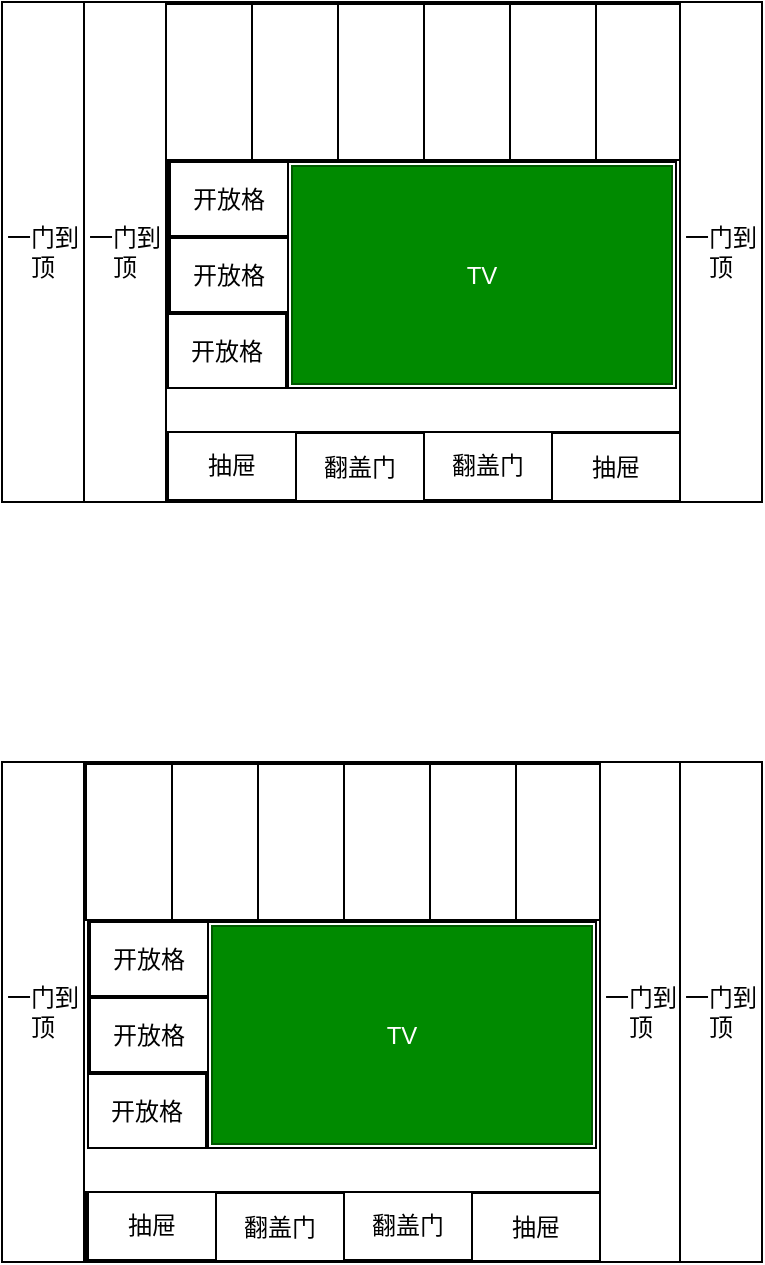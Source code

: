 <mxfile version="21.7.2" type="github">
  <diagram name="第 1 页" id="2iXPf0DopAWFekJr0fjR">
    <mxGraphModel dx="819" dy="451" grid="1" gridSize="10" guides="1" tooltips="1" connect="1" arrows="1" fold="1" page="1" pageScale="1" pageWidth="827" pageHeight="1169" math="0" shadow="0">
      <root>
        <mxCell id="0" />
        <mxCell id="1" parent="0" />
        <mxCell id="6LlItkntXIzhk4K0oTEi-4" value="" style="rounded=0;whiteSpace=wrap;html=1;" vertex="1" parent="1">
          <mxGeometry width="380" height="250" as="geometry" />
        </mxCell>
        <mxCell id="6LlItkntXIzhk4K0oTEi-5" value="" style="rounded=0;whiteSpace=wrap;html=1;" vertex="1" parent="1">
          <mxGeometry x="143" y="80" width="194" height="113" as="geometry" />
        </mxCell>
        <mxCell id="6LlItkntXIzhk4K0oTEi-1" value="TV" style="rounded=0;whiteSpace=wrap;html=1;fillColor=#008a00;fontColor=#ffffff;strokeColor=#005700;" vertex="1" parent="1">
          <mxGeometry x="145" y="82" width="190" height="109" as="geometry" />
        </mxCell>
        <mxCell id="6LlItkntXIzhk4K0oTEi-6" value="" style="rounded=0;whiteSpace=wrap;html=1;" vertex="1" parent="1">
          <mxGeometry x="83" y="80" width="60" height="113" as="geometry" />
        </mxCell>
        <mxCell id="6LlItkntXIzhk4K0oTEi-8" value="开放格" style="rounded=0;whiteSpace=wrap;html=1;" vertex="1" parent="1">
          <mxGeometry x="84" y="80" width="59" height="37" as="geometry" />
        </mxCell>
        <mxCell id="6LlItkntXIzhk4K0oTEi-9" value="开放格" style="rounded=0;whiteSpace=wrap;html=1;" vertex="1" parent="1">
          <mxGeometry x="84" y="118" width="59" height="37" as="geometry" />
        </mxCell>
        <mxCell id="6LlItkntXIzhk4K0oTEi-10" value="开放格" style="rounded=0;whiteSpace=wrap;html=1;" vertex="1" parent="1">
          <mxGeometry x="83" y="156" width="59" height="37" as="geometry" />
        </mxCell>
        <mxCell id="6LlItkntXIzhk4K0oTEi-11" value="一门到顶" style="rounded=0;whiteSpace=wrap;html=1;" vertex="1" parent="1">
          <mxGeometry width="41" height="250" as="geometry" />
        </mxCell>
        <mxCell id="6LlItkntXIzhk4K0oTEi-12" value="一门到顶" style="rounded=0;whiteSpace=wrap;html=1;" vertex="1" parent="1">
          <mxGeometry x="339" width="41" height="250" as="geometry" />
        </mxCell>
        <mxCell id="6LlItkntXIzhk4K0oTEi-13" value="一门到顶" style="rounded=0;whiteSpace=wrap;html=1;" vertex="1" parent="1">
          <mxGeometry x="41" width="41" height="250" as="geometry" />
        </mxCell>
        <mxCell id="6LlItkntXIzhk4K0oTEi-14" value="" style="rounded=0;whiteSpace=wrap;html=1;" vertex="1" parent="1">
          <mxGeometry x="82" y="215" width="257" height="35" as="geometry" />
        </mxCell>
        <mxCell id="6LlItkntXIzhk4K0oTEi-15" value="抽屉" style="rounded=0;whiteSpace=wrap;html=1;" vertex="1" parent="1">
          <mxGeometry x="83" y="215" width="64" height="34" as="geometry" />
        </mxCell>
        <mxCell id="6LlItkntXIzhk4K0oTEi-18" value="翻盖门" style="rounded=0;whiteSpace=wrap;html=1;" vertex="1" parent="1">
          <mxGeometry x="147" y="215.5" width="64" height="34" as="geometry" />
        </mxCell>
        <mxCell id="6LlItkntXIzhk4K0oTEi-19" value="翻盖门" style="rounded=0;whiteSpace=wrap;html=1;" vertex="1" parent="1">
          <mxGeometry x="211" y="215" width="64" height="34" as="geometry" />
        </mxCell>
        <mxCell id="6LlItkntXIzhk4K0oTEi-20" value="抽屉" style="rounded=0;whiteSpace=wrap;html=1;" vertex="1" parent="1">
          <mxGeometry x="275" y="215.5" width="64" height="34" as="geometry" />
        </mxCell>
        <mxCell id="6LlItkntXIzhk4K0oTEi-21" value="" style="rounded=0;whiteSpace=wrap;html=1;" vertex="1" parent="1">
          <mxGeometry x="82" y="1" width="43" height="78" as="geometry" />
        </mxCell>
        <mxCell id="6LlItkntXIzhk4K0oTEi-22" value="" style="rounded=0;whiteSpace=wrap;html=1;" vertex="1" parent="1">
          <mxGeometry x="125" y="1" width="43" height="78" as="geometry" />
        </mxCell>
        <mxCell id="6LlItkntXIzhk4K0oTEi-23" value="" style="rounded=0;whiteSpace=wrap;html=1;" vertex="1" parent="1">
          <mxGeometry x="168" y="1" width="43" height="78" as="geometry" />
        </mxCell>
        <mxCell id="6LlItkntXIzhk4K0oTEi-24" value="" style="rounded=0;whiteSpace=wrap;html=1;" vertex="1" parent="1">
          <mxGeometry x="211" y="1" width="43" height="78" as="geometry" />
        </mxCell>
        <mxCell id="6LlItkntXIzhk4K0oTEi-25" value="" style="rounded=0;whiteSpace=wrap;html=1;" vertex="1" parent="1">
          <mxGeometry x="254" y="1" width="43" height="78" as="geometry" />
        </mxCell>
        <mxCell id="6LlItkntXIzhk4K0oTEi-26" value="" style="rounded=0;whiteSpace=wrap;html=1;" vertex="1" parent="1">
          <mxGeometry x="297" y="1" width="42" height="78" as="geometry" />
        </mxCell>
        <mxCell id="6LlItkntXIzhk4K0oTEi-27" value="" style="rounded=0;whiteSpace=wrap;html=1;" vertex="1" parent="1">
          <mxGeometry y="380" width="380" height="250" as="geometry" />
        </mxCell>
        <mxCell id="6LlItkntXIzhk4K0oTEi-28" value="" style="rounded=0;whiteSpace=wrap;html=1;" vertex="1" parent="1">
          <mxGeometry x="103" y="460" width="194" height="113" as="geometry" />
        </mxCell>
        <mxCell id="6LlItkntXIzhk4K0oTEi-29" value="TV" style="rounded=0;whiteSpace=wrap;html=1;fillColor=#008a00;fontColor=#ffffff;strokeColor=#005700;" vertex="1" parent="1">
          <mxGeometry x="105" y="462" width="190" height="109" as="geometry" />
        </mxCell>
        <mxCell id="6LlItkntXIzhk4K0oTEi-30" value="" style="rounded=0;whiteSpace=wrap;html=1;" vertex="1" parent="1">
          <mxGeometry x="43" y="460" width="60" height="113" as="geometry" />
        </mxCell>
        <mxCell id="6LlItkntXIzhk4K0oTEi-31" value="开放格" style="rounded=0;whiteSpace=wrap;html=1;" vertex="1" parent="1">
          <mxGeometry x="44" y="460" width="59" height="37" as="geometry" />
        </mxCell>
        <mxCell id="6LlItkntXIzhk4K0oTEi-32" value="开放格" style="rounded=0;whiteSpace=wrap;html=1;" vertex="1" parent="1">
          <mxGeometry x="44" y="498" width="59" height="37" as="geometry" />
        </mxCell>
        <mxCell id="6LlItkntXIzhk4K0oTEi-33" value="开放格" style="rounded=0;whiteSpace=wrap;html=1;" vertex="1" parent="1">
          <mxGeometry x="43" y="536" width="59" height="37" as="geometry" />
        </mxCell>
        <mxCell id="6LlItkntXIzhk4K0oTEi-34" value="一门到顶" style="rounded=0;whiteSpace=wrap;html=1;" vertex="1" parent="1">
          <mxGeometry y="380" width="41" height="250" as="geometry" />
        </mxCell>
        <mxCell id="6LlItkntXIzhk4K0oTEi-35" value="一门到顶" style="rounded=0;whiteSpace=wrap;html=1;" vertex="1" parent="1">
          <mxGeometry x="299" y="380" width="41" height="250" as="geometry" />
        </mxCell>
        <mxCell id="6LlItkntXIzhk4K0oTEi-36" value="一门到顶" style="rounded=0;whiteSpace=wrap;html=1;" vertex="1" parent="1">
          <mxGeometry x="339" y="380" width="41" height="250" as="geometry" />
        </mxCell>
        <mxCell id="6LlItkntXIzhk4K0oTEi-37" value="" style="rounded=0;whiteSpace=wrap;html=1;" vertex="1" parent="1">
          <mxGeometry x="42" y="595" width="257" height="35" as="geometry" />
        </mxCell>
        <mxCell id="6LlItkntXIzhk4K0oTEi-38" value="抽屉" style="rounded=0;whiteSpace=wrap;html=1;" vertex="1" parent="1">
          <mxGeometry x="43" y="595" width="64" height="34" as="geometry" />
        </mxCell>
        <mxCell id="6LlItkntXIzhk4K0oTEi-39" value="翻盖门" style="rounded=0;whiteSpace=wrap;html=1;" vertex="1" parent="1">
          <mxGeometry x="107" y="595.5" width="64" height="34" as="geometry" />
        </mxCell>
        <mxCell id="6LlItkntXIzhk4K0oTEi-40" value="翻盖门" style="rounded=0;whiteSpace=wrap;html=1;" vertex="1" parent="1">
          <mxGeometry x="171" y="595" width="64" height="34" as="geometry" />
        </mxCell>
        <mxCell id="6LlItkntXIzhk4K0oTEi-41" value="抽屉" style="rounded=0;whiteSpace=wrap;html=1;" vertex="1" parent="1">
          <mxGeometry x="235" y="595.5" width="64" height="34" as="geometry" />
        </mxCell>
        <mxCell id="6LlItkntXIzhk4K0oTEi-42" value="" style="rounded=0;whiteSpace=wrap;html=1;" vertex="1" parent="1">
          <mxGeometry x="42" y="381" width="43" height="78" as="geometry" />
        </mxCell>
        <mxCell id="6LlItkntXIzhk4K0oTEi-43" value="" style="rounded=0;whiteSpace=wrap;html=1;" vertex="1" parent="1">
          <mxGeometry x="85" y="381" width="43" height="78" as="geometry" />
        </mxCell>
        <mxCell id="6LlItkntXIzhk4K0oTEi-44" value="" style="rounded=0;whiteSpace=wrap;html=1;" vertex="1" parent="1">
          <mxGeometry x="128" y="381" width="43" height="78" as="geometry" />
        </mxCell>
        <mxCell id="6LlItkntXIzhk4K0oTEi-45" value="" style="rounded=0;whiteSpace=wrap;html=1;" vertex="1" parent="1">
          <mxGeometry x="171" y="381" width="43" height="78" as="geometry" />
        </mxCell>
        <mxCell id="6LlItkntXIzhk4K0oTEi-46" value="" style="rounded=0;whiteSpace=wrap;html=1;" vertex="1" parent="1">
          <mxGeometry x="214" y="381" width="43" height="78" as="geometry" />
        </mxCell>
        <mxCell id="6LlItkntXIzhk4K0oTEi-47" value="" style="rounded=0;whiteSpace=wrap;html=1;" vertex="1" parent="1">
          <mxGeometry x="257" y="381" width="42" height="78" as="geometry" />
        </mxCell>
      </root>
    </mxGraphModel>
  </diagram>
</mxfile>
